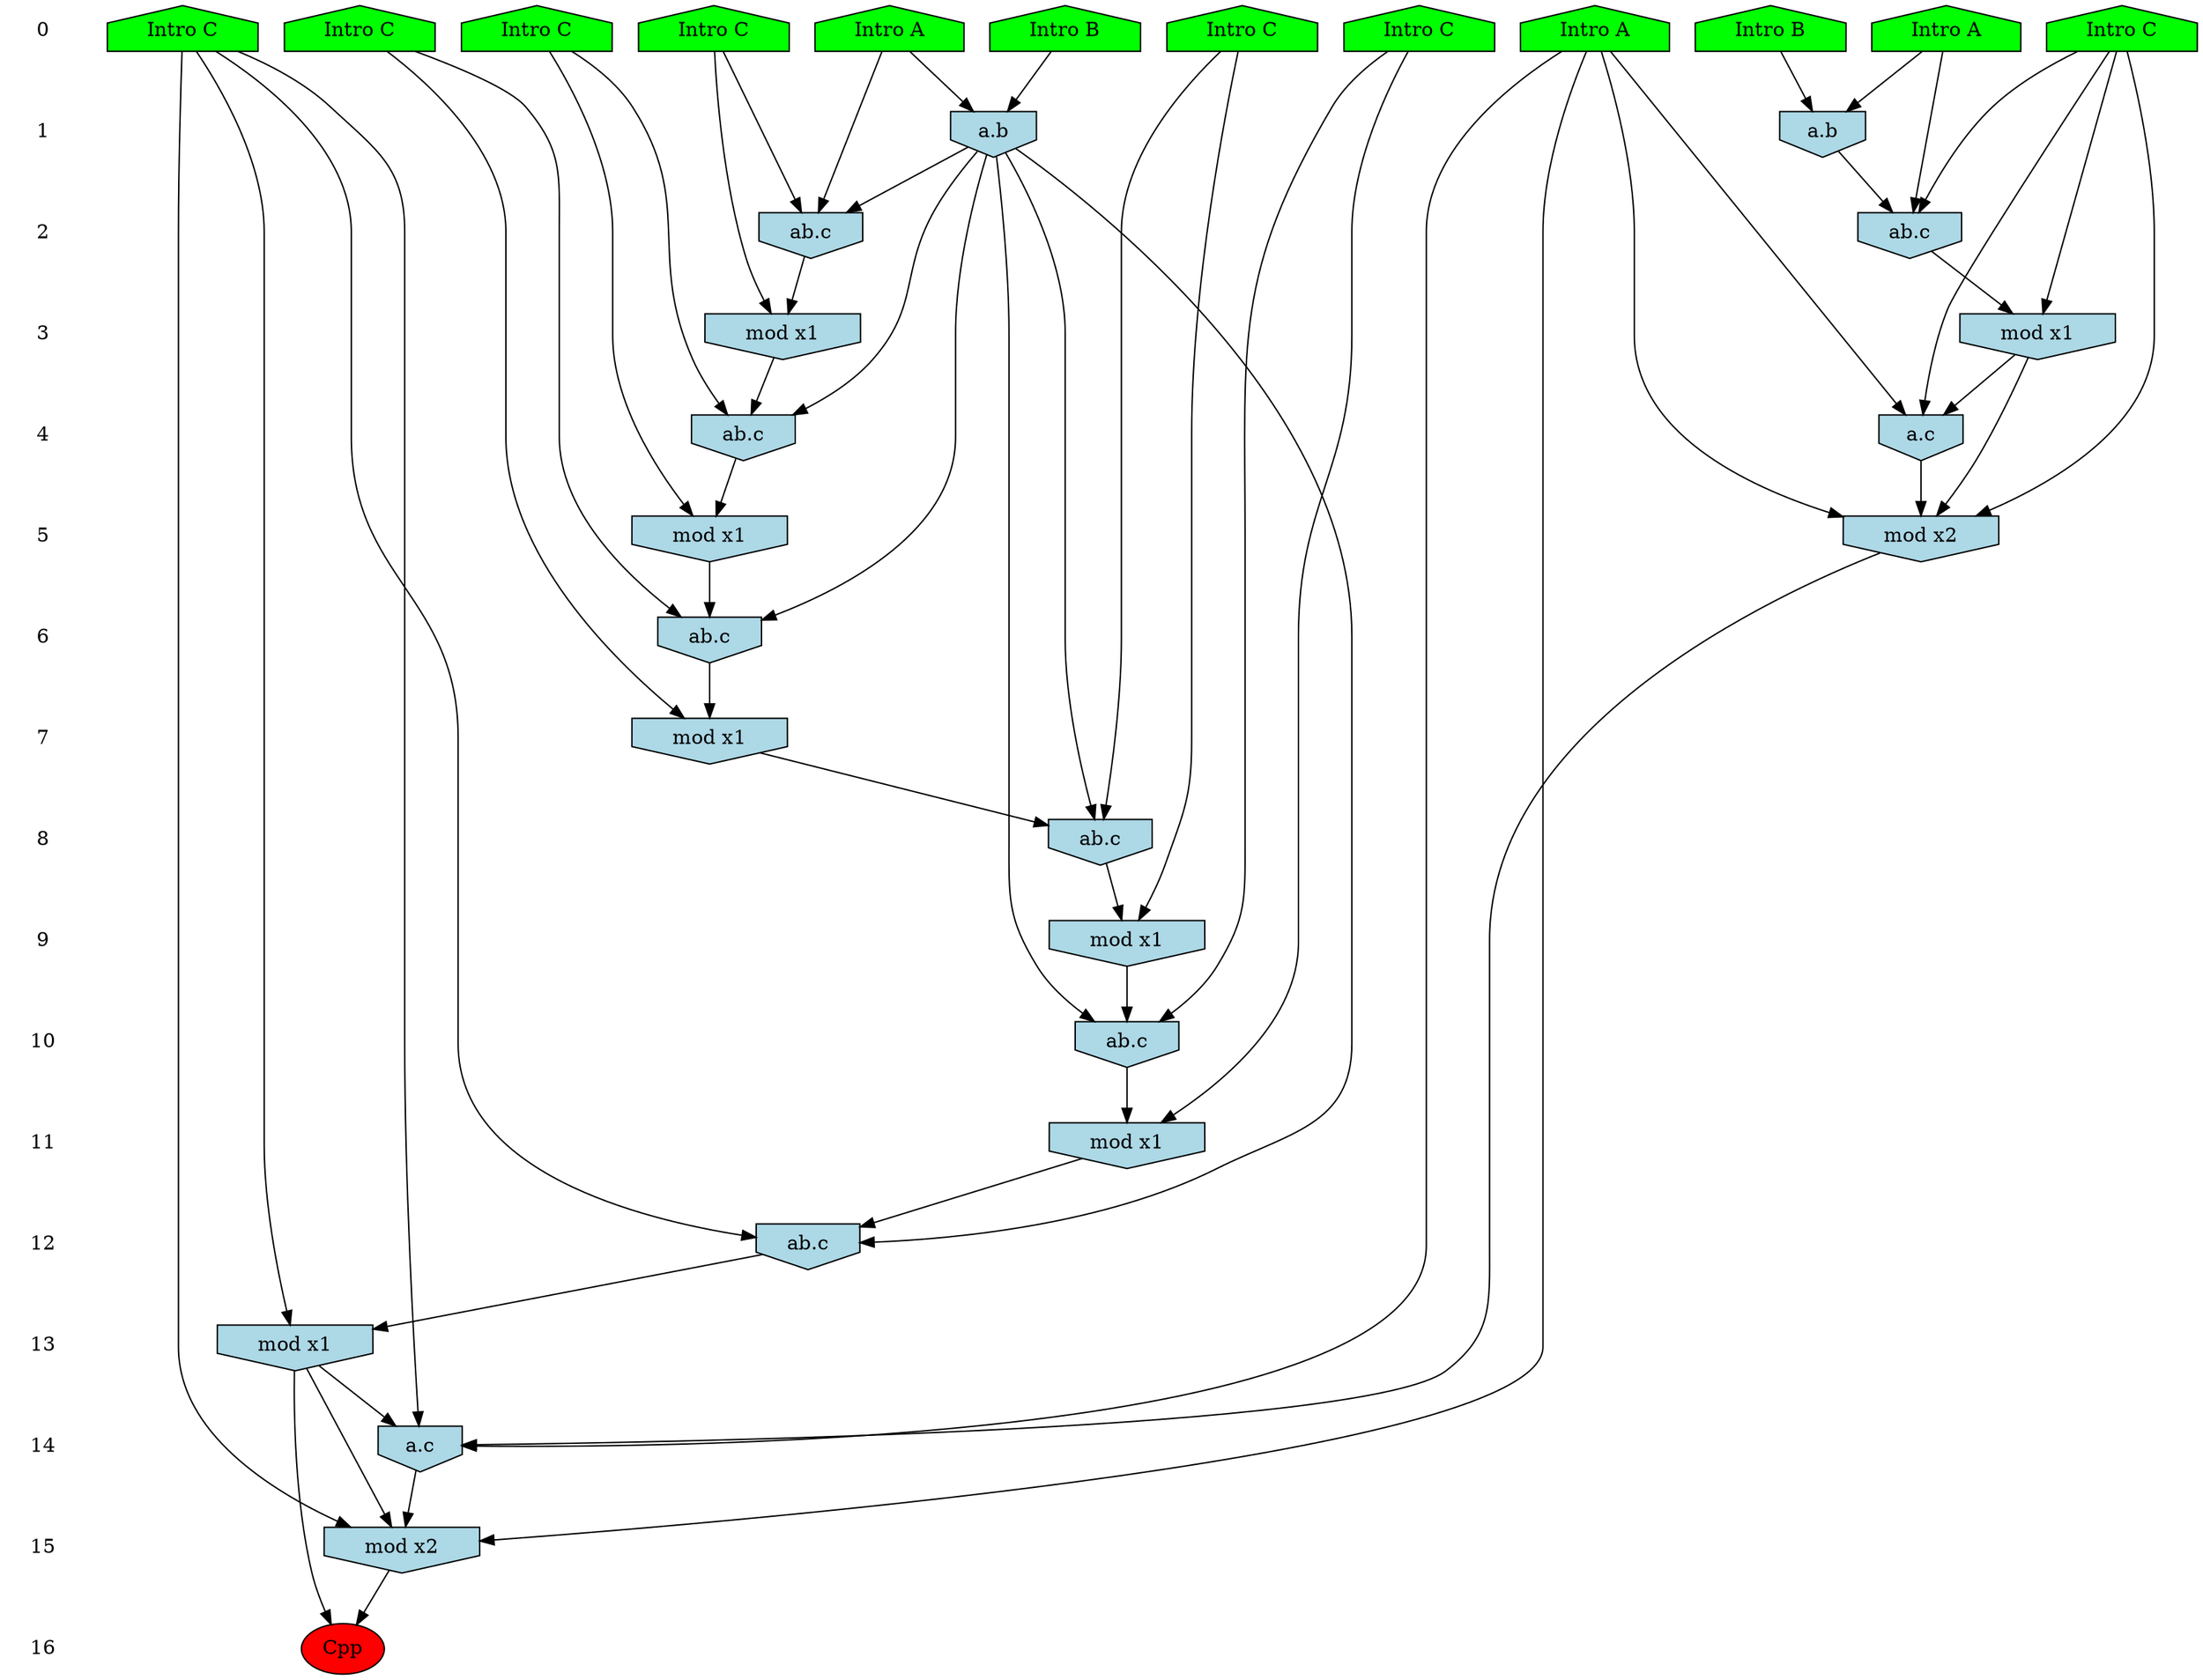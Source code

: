 /* Compression of 1 causal flows obtained in average at 1.160618E+01 t.u */
/* Compressed causal flows were: [1655] */
digraph G{
 ranksep=.5 ; 
{ rank = same ; "0" [shape=plaintext] ; node_1 [label ="Intro B", shape=house, style=filled, fillcolor=green] ;
node_2 [label ="Intro B", shape=house, style=filled, fillcolor=green] ;
node_3 [label ="Intro A", shape=house, style=filled, fillcolor=green] ;
node_4 [label ="Intro A", shape=house, style=filled, fillcolor=green] ;
node_5 [label ="Intro A", shape=house, style=filled, fillcolor=green] ;
node_6 [label ="Intro C", shape=house, style=filled, fillcolor=green] ;
node_7 [label ="Intro C", shape=house, style=filled, fillcolor=green] ;
node_8 [label ="Intro C", shape=house, style=filled, fillcolor=green] ;
node_9 [label ="Intro C", shape=house, style=filled, fillcolor=green] ;
node_10 [label ="Intro C", shape=house, style=filled, fillcolor=green] ;
node_11 [label ="Intro C", shape=house, style=filled, fillcolor=green] ;
node_12 [label ="Intro C", shape=house, style=filled, fillcolor=green] ;
}
{ rank = same ; "1" [shape=plaintext] ; node_13 [label="a.b", shape=invhouse, style=filled, fillcolor = lightblue] ;
node_18 [label="a.b", shape=invhouse, style=filled, fillcolor = lightblue] ;
}
{ rank = same ; "2" [shape=plaintext] ; node_14 [label="ab.c", shape=invhouse, style=filled, fillcolor = lightblue] ;
node_19 [label="ab.c", shape=invhouse, style=filled, fillcolor = lightblue] ;
}
{ rank = same ; "3" [shape=plaintext] ; node_15 [label="mod x1", shape=invhouse, style=filled, fillcolor = lightblue] ;
node_25 [label="mod x1", shape=invhouse, style=filled, fillcolor = lightblue] ;
}
{ rank = same ; "4" [shape=plaintext] ; node_16 [label="ab.c", shape=invhouse, style=filled, fillcolor = lightblue] ;
node_26 [label="a.c", shape=invhouse, style=filled, fillcolor = lightblue] ;
}
{ rank = same ; "5" [shape=plaintext] ; node_17 [label="mod x1", shape=invhouse, style=filled, fillcolor = lightblue] ;
node_27 [label="mod x2", shape=invhouse, style=filled, fillcolor = lightblue] ;
}
{ rank = same ; "6" [shape=plaintext] ; node_20 [label="ab.c", shape=invhouse, style=filled, fillcolor = lightblue] ;
}
{ rank = same ; "7" [shape=plaintext] ; node_21 [label="mod x1", shape=invhouse, style=filled, fillcolor = lightblue] ;
}
{ rank = same ; "8" [shape=plaintext] ; node_22 [label="ab.c", shape=invhouse, style=filled, fillcolor = lightblue] ;
}
{ rank = same ; "9" [shape=plaintext] ; node_23 [label="mod x1", shape=invhouse, style=filled, fillcolor = lightblue] ;
}
{ rank = same ; "10" [shape=plaintext] ; node_24 [label="ab.c", shape=invhouse, style=filled, fillcolor = lightblue] ;
}
{ rank = same ; "11" [shape=plaintext] ; node_28 [label="mod x1", shape=invhouse, style=filled, fillcolor = lightblue] ;
}
{ rank = same ; "12" [shape=plaintext] ; node_29 [label="ab.c", shape=invhouse, style=filled, fillcolor = lightblue] ;
}
{ rank = same ; "13" [shape=plaintext] ; node_30 [label="mod x1", shape=invhouse, style=filled, fillcolor = lightblue] ;
}
{ rank = same ; "14" [shape=plaintext] ; node_31 [label="a.c", shape=invhouse, style=filled, fillcolor = lightblue] ;
}
{ rank = same ; "15" [shape=plaintext] ; node_32 [label="mod x2", shape=invhouse, style=filled, fillcolor = lightblue] ;
}
{ rank = same ; "16" [shape=plaintext] ; node_33 [label ="Cpp", style=filled, fillcolor=red] ;
}
"0" -> "1" [style="invis"]; 
"1" -> "2" [style="invis"]; 
"2" -> "3" [style="invis"]; 
"3" -> "4" [style="invis"]; 
"4" -> "5" [style="invis"]; 
"5" -> "6" [style="invis"]; 
"6" -> "7" [style="invis"]; 
"7" -> "8" [style="invis"]; 
"8" -> "9" [style="invis"]; 
"9" -> "10" [style="invis"]; 
"10" -> "11" [style="invis"]; 
"11" -> "12" [style="invis"]; 
"12" -> "13" [style="invis"]; 
"13" -> "14" [style="invis"]; 
"14" -> "15" [style="invis"]; 
"15" -> "16" [style="invis"]; 
node_2 -> node_13
node_5 -> node_13
node_5 -> node_14
node_7 -> node_14
node_13 -> node_14
node_7 -> node_15
node_14 -> node_15
node_6 -> node_16
node_13 -> node_16
node_15 -> node_16
node_6 -> node_17
node_16 -> node_17
node_1 -> node_18
node_4 -> node_18
node_4 -> node_19
node_9 -> node_19
node_18 -> node_19
node_10 -> node_20
node_13 -> node_20
node_17 -> node_20
node_10 -> node_21
node_20 -> node_21
node_11 -> node_22
node_13 -> node_22
node_21 -> node_22
node_11 -> node_23
node_22 -> node_23
node_12 -> node_24
node_13 -> node_24
node_23 -> node_24
node_9 -> node_25
node_19 -> node_25
node_3 -> node_26
node_9 -> node_26
node_25 -> node_26
node_3 -> node_27
node_9 -> node_27
node_25 -> node_27
node_26 -> node_27
node_12 -> node_28
node_24 -> node_28
node_8 -> node_29
node_13 -> node_29
node_28 -> node_29
node_8 -> node_30
node_29 -> node_30
node_3 -> node_31
node_8 -> node_31
node_27 -> node_31
node_30 -> node_31
node_3 -> node_32
node_8 -> node_32
node_30 -> node_32
node_31 -> node_32
node_30 -> node_33
node_32 -> node_33
}
/*
 Dot generation time: 0.000153
*/